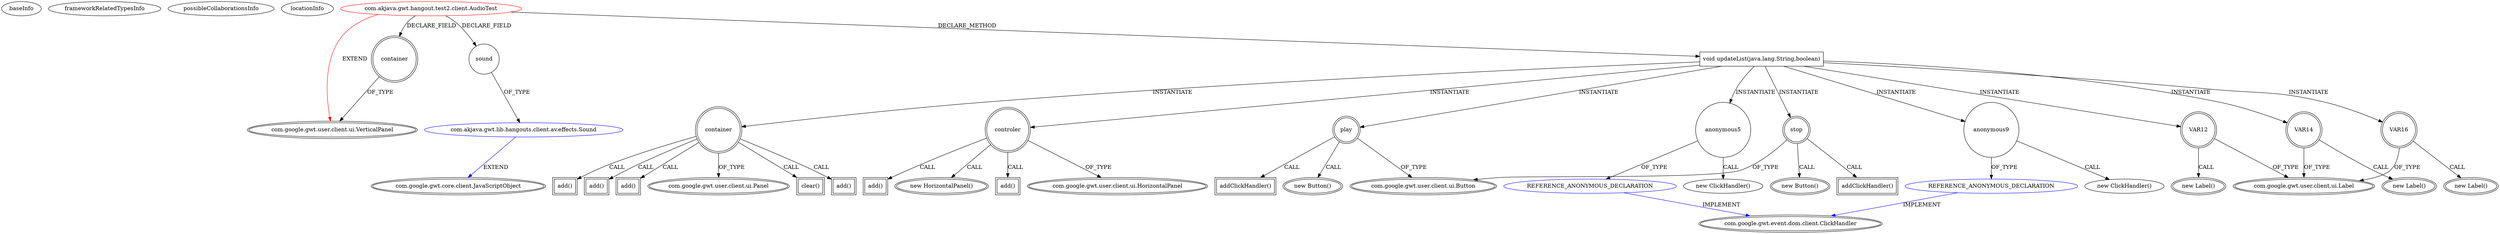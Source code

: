 digraph {
baseInfo[graphId=538,category="extension_graph",isAnonymous=false,possibleRelation=true]
frameworkRelatedTypesInfo[0="com.google.gwt.user.client.ui.VerticalPanel"]
possibleCollaborationsInfo[0="538~FIELD_DECLARATION-~com.google.gwt.user.client.ui.VerticalPanel ~com.google.gwt.core.client.JavaScriptObject ~false~false",1="538~CLIENT_METHOD_DECLARATION-INSTANTIATION-~com.google.gwt.user.client.ui.VerticalPanel ~com.google.gwt.event.dom.client.ClickHandler ~false~true"]
locationInfo[projectName="akjava-GWT-Hangouts",filePath="/akjava-GWT-Hangouts/GWT-Hangouts-master/apps/hangout-test/src/com/akjava/gwt/hangout/test2/client/AudioTest.java",contextSignature="AudioTest",graphId="538"]
0[label="com.akjava.gwt.hangout.test2.client.AudioTest",vertexType="ROOT_CLIENT_CLASS_DECLARATION",isFrameworkType=false,color=red]
1[label="com.google.gwt.user.client.ui.VerticalPanel",vertexType="FRAMEWORK_CLASS_TYPE",isFrameworkType=true,peripheries=2]
2[label="container",vertexType="FIELD_DECLARATION",isFrameworkType=true,peripheries=2,shape=circle]
4[label="sound",vertexType="FIELD_DECLARATION",isFrameworkType=false,shape=circle]
5[label="com.akjava.gwt.lib.hangouts.client.av.effects.Sound",vertexType="REFERENCE_CLIENT_CLASS_DECLARATION",isFrameworkType=false,color=blue]
6[label="com.google.gwt.core.client.JavaScriptObject",vertexType="FRAMEWORK_CLASS_TYPE",isFrameworkType=true,peripheries=2]
7[label="void updateList(java.lang.String,boolean)",vertexType="CLIENT_METHOD_DECLARATION",isFrameworkType=false,shape=box]
8[label="container",vertexType="VARIABLE_EXPRESION",isFrameworkType=true,peripheries=2,shape=circle]
10[label="com.google.gwt.user.client.ui.Panel",vertexType="FRAMEWORK_CLASS_TYPE",isFrameworkType=true,peripheries=2]
9[label="clear()",vertexType="INSIDE_CALL",isFrameworkType=true,peripheries=2,shape=box]
12[label="controler",vertexType="VARIABLE_EXPRESION",isFrameworkType=true,peripheries=2,shape=circle]
13[label="com.google.gwt.user.client.ui.HorizontalPanel",vertexType="FRAMEWORK_CLASS_TYPE",isFrameworkType=true,peripheries=2]
11[label="new HorizontalPanel()",vertexType="CONSTRUCTOR_CALL",isFrameworkType=true,peripheries=2]
15[label="add()",vertexType="INSIDE_CALL",isFrameworkType=true,peripheries=2,shape=box]
17[label="play",vertexType="VARIABLE_EXPRESION",isFrameworkType=true,peripheries=2,shape=circle]
18[label="com.google.gwt.user.client.ui.Button",vertexType="FRAMEWORK_CLASS_TYPE",isFrameworkType=true,peripheries=2]
16[label="new Button()",vertexType="CONSTRUCTOR_CALL",isFrameworkType=true,peripheries=2]
20[label="addClickHandler()",vertexType="INSIDE_CALL",isFrameworkType=true,peripheries=2,shape=box]
22[label="anonymous5",vertexType="VARIABLE_EXPRESION",isFrameworkType=false,shape=circle]
23[label="REFERENCE_ANONYMOUS_DECLARATION",vertexType="REFERENCE_ANONYMOUS_DECLARATION",isFrameworkType=false,color=blue]
24[label="com.google.gwt.event.dom.client.ClickHandler",vertexType="FRAMEWORK_INTERFACE_TYPE",isFrameworkType=true,peripheries=2]
21[label="new ClickHandler()",vertexType="CONSTRUCTOR_CALL",isFrameworkType=false]
26[label="add()",vertexType="INSIDE_CALL",isFrameworkType=true,peripheries=2,shape=box]
28[label="stop",vertexType="VARIABLE_EXPRESION",isFrameworkType=true,peripheries=2,shape=circle]
27[label="new Button()",vertexType="CONSTRUCTOR_CALL",isFrameworkType=true,peripheries=2]
31[label="addClickHandler()",vertexType="INSIDE_CALL",isFrameworkType=true,peripheries=2,shape=box]
33[label="anonymous9",vertexType="VARIABLE_EXPRESION",isFrameworkType=false,shape=circle]
34[label="REFERENCE_ANONYMOUS_DECLARATION",vertexType="REFERENCE_ANONYMOUS_DECLARATION",isFrameworkType=false,color=blue]
32[label="new ClickHandler()",vertexType="CONSTRUCTOR_CALL",isFrameworkType=false]
37[label="add()",vertexType="INSIDE_CALL",isFrameworkType=true,peripheries=2,shape=box]
39[label="add()",vertexType="INSIDE_CALL",isFrameworkType=true,peripheries=2,shape=box]
41[label="VAR12",vertexType="VARIABLE_EXPRESION",isFrameworkType=true,peripheries=2,shape=circle]
42[label="com.google.gwt.user.client.ui.Label",vertexType="FRAMEWORK_CLASS_TYPE",isFrameworkType=true,peripheries=2]
40[label="new Label()",vertexType="CONSTRUCTOR_CALL",isFrameworkType=true,peripheries=2]
44[label="add()",vertexType="INSIDE_CALL",isFrameworkType=true,peripheries=2,shape=box]
46[label="VAR14",vertexType="VARIABLE_EXPRESION",isFrameworkType=true,peripheries=2,shape=circle]
45[label="new Label()",vertexType="CONSTRUCTOR_CALL",isFrameworkType=true,peripheries=2]
49[label="add()",vertexType="INSIDE_CALL",isFrameworkType=true,peripheries=2,shape=box]
51[label="VAR16",vertexType="VARIABLE_EXPRESION",isFrameworkType=true,peripheries=2,shape=circle]
50[label="new Label()",vertexType="CONSTRUCTOR_CALL",isFrameworkType=true,peripheries=2]
0->1[label="EXTEND",color=red]
0->2[label="DECLARE_FIELD"]
2->1[label="OF_TYPE"]
0->4[label="DECLARE_FIELD"]
5->6[label="EXTEND",color=blue]
4->5[label="OF_TYPE"]
0->7[label="DECLARE_METHOD"]
7->8[label="INSTANTIATE"]
8->10[label="OF_TYPE"]
8->9[label="CALL"]
7->12[label="INSTANTIATE"]
12->13[label="OF_TYPE"]
12->11[label="CALL"]
8->15[label="CALL"]
7->17[label="INSTANTIATE"]
17->18[label="OF_TYPE"]
17->16[label="CALL"]
17->20[label="CALL"]
7->22[label="INSTANTIATE"]
23->24[label="IMPLEMENT",color=blue]
22->23[label="OF_TYPE"]
22->21[label="CALL"]
12->26[label="CALL"]
7->28[label="INSTANTIATE"]
28->18[label="OF_TYPE"]
28->27[label="CALL"]
28->31[label="CALL"]
7->33[label="INSTANTIATE"]
34->24[label="IMPLEMENT",color=blue]
33->34[label="OF_TYPE"]
33->32[label="CALL"]
12->37[label="CALL"]
8->39[label="CALL"]
7->41[label="INSTANTIATE"]
41->42[label="OF_TYPE"]
41->40[label="CALL"]
8->44[label="CALL"]
7->46[label="INSTANTIATE"]
46->42[label="OF_TYPE"]
46->45[label="CALL"]
8->49[label="CALL"]
7->51[label="INSTANTIATE"]
51->42[label="OF_TYPE"]
51->50[label="CALL"]
}
